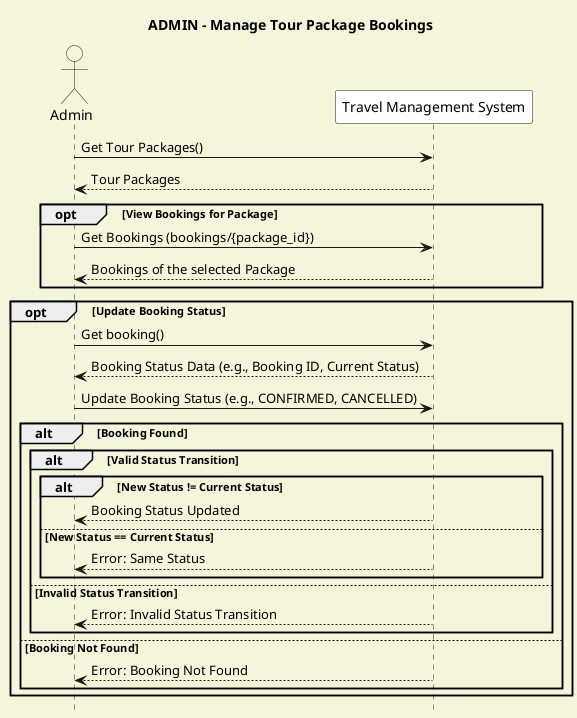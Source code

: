 @startuml
title ADMIN - Manage Tour Package Bookings
skinparam backgroundColor #F5F5DC
hide footbox

actor Admin #F5F5DC
participant "Travel Management System" as TMS #FFFFFF

Admin -> TMS : Get Tour Packages()
TMS --> Admin : Tour Packages

opt View Bookings for Package
    Admin -> TMS : Get Bookings (bookings/{package_id})
    TMS --> Admin : Bookings of the selected Package
end

opt Update Booking Status
    Admin -> TMS : Get booking()
    TMS --> Admin : Booking Status Data (e.g., Booking ID, Current Status)
    Admin -> TMS : Update Booking Status (e.g., CONFIRMED, CANCELLED)

    alt Booking Found
        alt Valid Status Transition
            alt New Status != Current Status
                TMS --> Admin : Booking Status Updated
            else New Status == Current Status
                TMS --> Admin : Error: Same Status
            end
        else Invalid Status Transition
            TMS --> Admin : Error: Invalid Status Transition
        end
    else Booking Not Found
        TMS --> Admin : Error: Booking Not Found
    end
end

@enduml